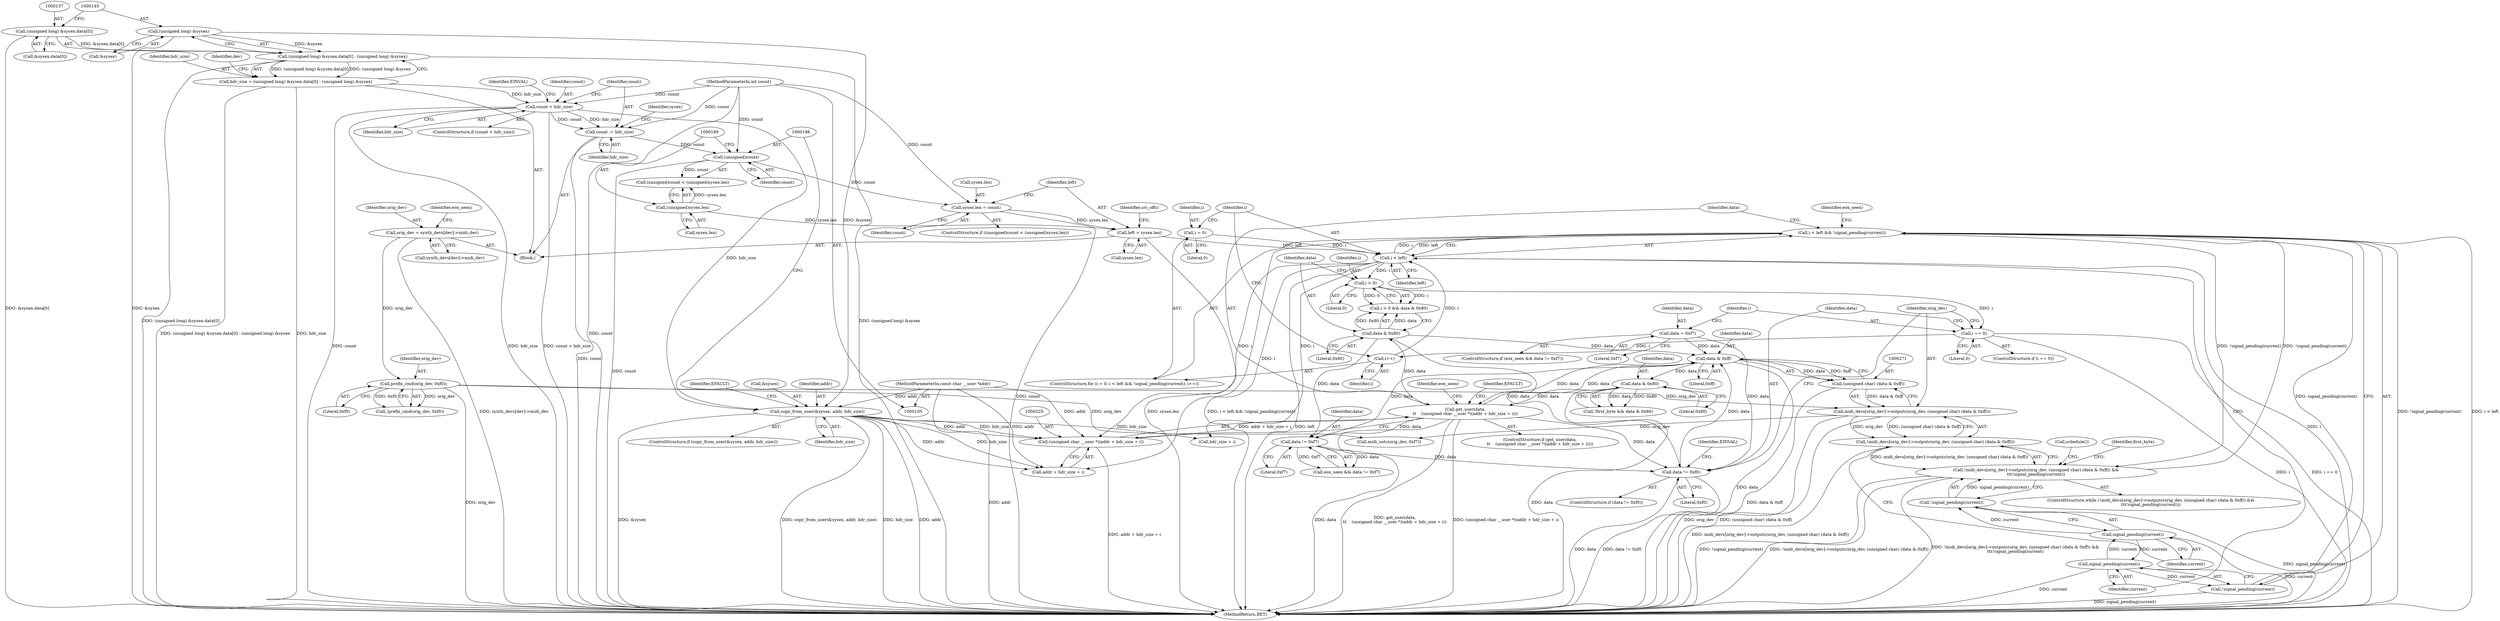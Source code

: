 digraph "0_linux_b769f49463711205d57286e64cf535ed4daf59e9@API" {
"1000210" [label="(Call,i < left && !signal_pending(current))"];
"1000211" [label="(Call,i < left)"];
"1000217" [label="(Call,i++)"];
"1000253" [label="(Call,i == 0)"];
"1000237" [label="(Call,i > 0)"];
"1000207" [label="(Call,i = 0)"];
"1000198" [label="(Call,left = sysex.len)"];
"1000193" [label="(Call,sysex.len = count)"];
"1000185" [label="(Call,(unsigned)count)"];
"1000171" [label="(Call,count -= hdr_size)"];
"1000165" [label="(Call,count < hdr_size)"];
"1000109" [label="(MethodParameterIn,int count)"];
"1000133" [label="(Call,hdr_size = (unsigned long) &sysex.data[0] - (unsigned long) &sysex)"];
"1000135" [label="(Call,(unsigned long) &sysex.data[0] - (unsigned long) &sysex)"];
"1000136" [label="(Call,(unsigned long) &sysex.data[0])"];
"1000144" [label="(Call,(unsigned long) &sysex)"];
"1000188" [label="(Call,(unsigned)sysex.len)"];
"1000214" [label="(Call,!signal_pending(current))"];
"1000215" [label="(Call,signal_pending(current))"];
"1000276" [label="(Call,signal_pending(current))"];
"1000266" [label="(Call,!midi_devs[orig_dev]->outputc(orig_dev, (unsigned char) (data & 0xff)) &&\n\t\t\t!signal_pending(current))"];
"1000267" [label="(Call,!midi_devs[orig_dev]->outputc(orig_dev, (unsigned char) (data & 0xff)))"];
"1000268" [label="(Call,midi_devs[orig_dev]->outputc(orig_dev, (unsigned char) (data & 0xff)))"];
"1000152" [label="(Call,prefix_cmd(orig_dev, 0xf0))"];
"1000113" [label="(Call,orig_dev = synth_devs[dev]->midi_dev)"];
"1000270" [label="(Call,(unsigned char) (data & 0xff))"];
"1000272" [label="(Call,data & 0xff)"];
"1000258" [label="(Call,data != 0xf0)"];
"1000222" [label="(Call,get_user(data,\n\t\t    (unsigned char __user *)(addr + hdr_size + i)))"];
"1000283" [label="(Call,data & 0x80)"];
"1000224" [label="(Call,(unsigned char __user *)(addr + hdr_size + i))"];
"1000175" [label="(Call,copy_from_user(&sysex, addr, hdr_size))"];
"1000108" [label="(MethodParameterIn,const char __user *addr)"];
"1000249" [label="(Call,data = 0xf7)"];
"1000240" [label="(Call,data & 0x80)"];
"1000246" [label="(Call,data != 0xf7)"];
"1000275" [label="(Call,!signal_pending(current))"];
"1000210" [label="(Call,i < left && !signal_pending(current))"];
"1000175" [label="(Call,copy_from_user(&sysex, addr, hdr_size))"];
"1000133" [label="(Call,hdr_size = (unsigned long) &sysex.data[0] - (unsigned long) &sysex)"];
"1000210" [label="(Call,i < left && !signal_pending(current))"];
"1000177" [label="(Identifier,sysex)"];
"1000233" [label="(Identifier,EFAULT)"];
"1000183" [label="(ControlStructure,if ((unsigned)count < (unsigned)sysex.len))"];
"1000254" [label="(Identifier,i)"];
"1000194" [label="(Call,sysex.len)"];
"1000246" [label="(Call,data != 0xf7)"];
"1000235" [label="(Identifier,eox_seen)"];
"1000253" [label="(Call,i == 0)"];
"1000134" [label="(Identifier,hdr_size)"];
"1000247" [label="(Identifier,data)"];
"1000190" [label="(Call,sysex.len)"];
"1000213" [label="(Identifier,left)"];
"1000276" [label="(Call,signal_pending(current))"];
"1000274" [label="(Literal,0xff)"];
"1000273" [label="(Identifier,data)"];
"1000212" [label="(Identifier,i)"];
"1000197" [label="(Identifier,count)"];
"1000269" [label="(Identifier,orig_dev)"];
"1000209" [label="(Literal,0)"];
"1000277" [label="(Identifier,current)"];
"1000242" [label="(Literal,0x80)"];
"1000187" [label="(Identifier,count)"];
"1000294" [label="(Call,midi_outc(orig_dev, 0xf7))"];
"1000214" [label="(Call,!signal_pending(current))"];
"1000151" [label="(Call,!prefix_cmd(orig_dev, 0xf0))"];
"1000275" [label="(Call,!signal_pending(current))"];
"1000208" [label="(Identifier,i)"];
"1000217" [label="(Call,i++)"];
"1000270" [label="(Call,(unsigned char) (data & 0xff))"];
"1000206" [label="(ControlStructure,for (i = 0; i < left && !signal_pending(current); i++))"];
"1000136" [label="(Call,(unsigned long) &sysex.data[0])"];
"1000267" [label="(Call,!midi_devs[orig_dev]->outputc(orig_dev, (unsigned char) (data & 0xff)))"];
"1000280" [label="(Call,!first_byte && data & 0x80)"];
"1000258" [label="(Call,data != 0xf0)"];
"1000111" [label="(Block,)"];
"1000135" [label="(Call,(unsigned long) &sysex.data[0] - (unsigned long) &sysex)"];
"1000165" [label="(Call,count < hdr_size)"];
"1000284" [label="(Identifier,data)"];
"1000167" [label="(Identifier,hdr_size)"];
"1000198" [label="(Call,left = sysex.len)"];
"1000239" [label="(Literal,0)"];
"1000265" [label="(ControlStructure,while (!midi_devs[orig_dev]->outputc(orig_dev, (unsigned char) (data & 0xff)) &&\n\t\t\t!signal_pending(current)))"];
"1000250" [label="(Identifier,data)"];
"1000126" [label="(Identifier,eox_seen)"];
"1000283" [label="(Call,data & 0x80)"];
"1000164" [label="(ControlStructure,if (count < hdr_size))"];
"1000172" [label="(Identifier,count)"];
"1000109" [label="(MethodParameterIn,int count)"];
"1000236" [label="(Call,i > 0 && data & 0x80)"];
"1000154" [label="(Literal,0xf0)"];
"1000251" [label="(Literal,0xf7)"];
"1000166" [label="(Identifier,count)"];
"1000244" [label="(Call,eox_seen && data != 0xf7)"];
"1000144" [label="(Call,(unsigned long) &sysex)"];
"1000282" [label="(Identifier,first_byte)"];
"1000285" [label="(Literal,0x80)"];
"1000260" [label="(Literal,0xf0)"];
"1000248" [label="(Literal,0xf7)"];
"1000204" [label="(Identifier,src_offs)"];
"1000185" [label="(Call,(unsigned)count)"];
"1000182" [label="(Identifier,EFAULT)"];
"1000223" [label="(Identifier,data)"];
"1000173" [label="(Identifier,hdr_size)"];
"1000238" [label="(Identifier,i)"];
"1000272" [label="(Call,data & 0xff)"];
"1000113" [label="(Call,orig_dev = synth_devs[dev]->midi_dev)"];
"1000199" [label="(Identifier,left)"];
"1000237" [label="(Call,i > 0)"];
"1000240" [label="(Call,data & 0x80)"];
"1000293" [label="(Identifier,eox_seen)"];
"1000224" [label="(Call,(unsigned char __user *)(addr + hdr_size + i))"];
"1000211" [label="(Call,i < left)"];
"1000226" [label="(Call,addr + hdr_size + i)"];
"1000249" [label="(Call,data = 0xf7)"];
"1000222" [label="(Call,get_user(data,\n\t\t    (unsigned char __user *)(addr + hdr_size + i)))"];
"1000266" [label="(Call,!midi_devs[orig_dev]->outputc(orig_dev, (unsigned char) (data & 0xff)) &&\n\t\t\t!signal_pending(current))"];
"1000184" [label="(Call,(unsigned)count < (unsigned)sysex.len)"];
"1000176" [label="(Call,&sysex)"];
"1000216" [label="(Identifier,current)"];
"1000153" [label="(Identifier,orig_dev)"];
"1000278" [label="(Call,schedule())"];
"1000241" [label="(Identifier,data)"];
"1000228" [label="(Call,hdr_size + i)"];
"1000221" [label="(ControlStructure,if (get_user(data,\n\t\t    (unsigned char __user *)(addr + hdr_size + i))))"];
"1000174" [label="(ControlStructure,if (copy_from_user(&sysex, addr, hdr_size)))"];
"1000215" [label="(Call,signal_pending(current))"];
"1000114" [label="(Identifier,orig_dev)"];
"1000171" [label="(Call,count -= hdr_size)"];
"1000193" [label="(Call,sysex.len = count)"];
"1000243" [label="(ControlStructure,if (eox_seen && data != 0xf7))"];
"1000257" [label="(ControlStructure,if (data != 0xf0))"];
"1000200" [label="(Call,sysex.len)"];
"1000207" [label="(Call,i = 0)"];
"1000179" [label="(Identifier,hdr_size)"];
"1000299" [label="(MethodReturn,RET)"];
"1000138" [label="(Call,&sysex.data[0])"];
"1000152" [label="(Call,prefix_cmd(orig_dev, 0xf0))"];
"1000170" [label="(Identifier,EINVAL)"];
"1000264" [label="(Identifier,EINVAL)"];
"1000178" [label="(Identifier,addr)"];
"1000149" [label="(Identifier,dev)"];
"1000108" [label="(MethodParameterIn,const char __user *addr)"];
"1000115" [label="(Call,synth_devs[dev]->midi_dev)"];
"1000259" [label="(Identifier,data)"];
"1000188" [label="(Call,(unsigned)sysex.len)"];
"1000146" [label="(Call,&sysex)"];
"1000268" [label="(Call,midi_devs[orig_dev]->outputc(orig_dev, (unsigned char) (data & 0xff)))"];
"1000218" [label="(Identifier,i)"];
"1000252" [label="(ControlStructure,if (i == 0))"];
"1000255" [label="(Literal,0)"];
"1000210" -> "1000206"  [label="AST: "];
"1000210" -> "1000211"  [label="CFG: "];
"1000210" -> "1000214"  [label="CFG: "];
"1000211" -> "1000210"  [label="AST: "];
"1000214" -> "1000210"  [label="AST: "];
"1000223" -> "1000210"  [label="CFG: "];
"1000293" -> "1000210"  [label="CFG: "];
"1000210" -> "1000299"  [label="DDG: i < left && !signal_pending(current)"];
"1000210" -> "1000299"  [label="DDG: !signal_pending(current)"];
"1000210" -> "1000299"  [label="DDG: i < left"];
"1000211" -> "1000210"  [label="DDG: i"];
"1000211" -> "1000210"  [label="DDG: left"];
"1000214" -> "1000210"  [label="DDG: signal_pending(current)"];
"1000266" -> "1000210"  [label="DDG: !signal_pending(current)"];
"1000210" -> "1000266"  [label="DDG: !signal_pending(current)"];
"1000211" -> "1000213"  [label="CFG: "];
"1000212" -> "1000211"  [label="AST: "];
"1000213" -> "1000211"  [label="AST: "];
"1000216" -> "1000211"  [label="CFG: "];
"1000211" -> "1000299"  [label="DDG: i"];
"1000211" -> "1000299"  [label="DDG: left"];
"1000217" -> "1000211"  [label="DDG: i"];
"1000207" -> "1000211"  [label="DDG: i"];
"1000198" -> "1000211"  [label="DDG: left"];
"1000211" -> "1000224"  [label="DDG: i"];
"1000211" -> "1000226"  [label="DDG: i"];
"1000211" -> "1000228"  [label="DDG: i"];
"1000211" -> "1000237"  [label="DDG: i"];
"1000217" -> "1000206"  [label="AST: "];
"1000217" -> "1000218"  [label="CFG: "];
"1000218" -> "1000217"  [label="AST: "];
"1000212" -> "1000217"  [label="CFG: "];
"1000253" -> "1000217"  [label="DDG: i"];
"1000253" -> "1000252"  [label="AST: "];
"1000253" -> "1000255"  [label="CFG: "];
"1000254" -> "1000253"  [label="AST: "];
"1000255" -> "1000253"  [label="AST: "];
"1000259" -> "1000253"  [label="CFG: "];
"1000269" -> "1000253"  [label="CFG: "];
"1000253" -> "1000299"  [label="DDG: i == 0"];
"1000253" -> "1000299"  [label="DDG: i"];
"1000237" -> "1000253"  [label="DDG: i"];
"1000237" -> "1000236"  [label="AST: "];
"1000237" -> "1000239"  [label="CFG: "];
"1000238" -> "1000237"  [label="AST: "];
"1000239" -> "1000237"  [label="AST: "];
"1000241" -> "1000237"  [label="CFG: "];
"1000236" -> "1000237"  [label="CFG: "];
"1000237" -> "1000236"  [label="DDG: i"];
"1000237" -> "1000236"  [label="DDG: 0"];
"1000207" -> "1000206"  [label="AST: "];
"1000207" -> "1000209"  [label="CFG: "];
"1000208" -> "1000207"  [label="AST: "];
"1000209" -> "1000207"  [label="AST: "];
"1000212" -> "1000207"  [label="CFG: "];
"1000198" -> "1000111"  [label="AST: "];
"1000198" -> "1000200"  [label="CFG: "];
"1000199" -> "1000198"  [label="AST: "];
"1000200" -> "1000198"  [label="AST: "];
"1000204" -> "1000198"  [label="CFG: "];
"1000198" -> "1000299"  [label="DDG: sysex.len"];
"1000193" -> "1000198"  [label="DDG: sysex.len"];
"1000188" -> "1000198"  [label="DDG: sysex.len"];
"1000193" -> "1000183"  [label="AST: "];
"1000193" -> "1000197"  [label="CFG: "];
"1000194" -> "1000193"  [label="AST: "];
"1000197" -> "1000193"  [label="AST: "];
"1000199" -> "1000193"  [label="CFG: "];
"1000193" -> "1000299"  [label="DDG: count"];
"1000185" -> "1000193"  [label="DDG: count"];
"1000109" -> "1000193"  [label="DDG: count"];
"1000185" -> "1000184"  [label="AST: "];
"1000185" -> "1000187"  [label="CFG: "];
"1000186" -> "1000185"  [label="AST: "];
"1000187" -> "1000185"  [label="AST: "];
"1000189" -> "1000185"  [label="CFG: "];
"1000185" -> "1000299"  [label="DDG: count"];
"1000185" -> "1000184"  [label="DDG: count"];
"1000171" -> "1000185"  [label="DDG: count"];
"1000109" -> "1000185"  [label="DDG: count"];
"1000171" -> "1000111"  [label="AST: "];
"1000171" -> "1000173"  [label="CFG: "];
"1000172" -> "1000171"  [label="AST: "];
"1000173" -> "1000171"  [label="AST: "];
"1000177" -> "1000171"  [label="CFG: "];
"1000171" -> "1000299"  [label="DDG: count"];
"1000165" -> "1000171"  [label="DDG: hdr_size"];
"1000165" -> "1000171"  [label="DDG: count"];
"1000109" -> "1000171"  [label="DDG: count"];
"1000165" -> "1000164"  [label="AST: "];
"1000165" -> "1000167"  [label="CFG: "];
"1000166" -> "1000165"  [label="AST: "];
"1000167" -> "1000165"  [label="AST: "];
"1000170" -> "1000165"  [label="CFG: "];
"1000172" -> "1000165"  [label="CFG: "];
"1000165" -> "1000299"  [label="DDG: count"];
"1000165" -> "1000299"  [label="DDG: hdr_size"];
"1000165" -> "1000299"  [label="DDG: count < hdr_size"];
"1000109" -> "1000165"  [label="DDG: count"];
"1000133" -> "1000165"  [label="DDG: hdr_size"];
"1000165" -> "1000175"  [label="DDG: hdr_size"];
"1000109" -> "1000105"  [label="AST: "];
"1000109" -> "1000299"  [label="DDG: count"];
"1000133" -> "1000111"  [label="AST: "];
"1000133" -> "1000135"  [label="CFG: "];
"1000134" -> "1000133"  [label="AST: "];
"1000135" -> "1000133"  [label="AST: "];
"1000149" -> "1000133"  [label="CFG: "];
"1000133" -> "1000299"  [label="DDG: hdr_size"];
"1000133" -> "1000299"  [label="DDG: (unsigned long) &sysex.data[0] - (unsigned long) &sysex"];
"1000135" -> "1000133"  [label="DDG: (unsigned long) &sysex.data[0]"];
"1000135" -> "1000133"  [label="DDG: (unsigned long) &sysex"];
"1000135" -> "1000144"  [label="CFG: "];
"1000136" -> "1000135"  [label="AST: "];
"1000144" -> "1000135"  [label="AST: "];
"1000135" -> "1000299"  [label="DDG: (unsigned long) &sysex"];
"1000135" -> "1000299"  [label="DDG: (unsigned long) &sysex.data[0]"];
"1000136" -> "1000135"  [label="DDG: &sysex.data[0]"];
"1000144" -> "1000135"  [label="DDG: &sysex"];
"1000136" -> "1000138"  [label="CFG: "];
"1000137" -> "1000136"  [label="AST: "];
"1000138" -> "1000136"  [label="AST: "];
"1000145" -> "1000136"  [label="CFG: "];
"1000136" -> "1000299"  [label="DDG: &sysex.data[0]"];
"1000144" -> "1000146"  [label="CFG: "];
"1000145" -> "1000144"  [label="AST: "];
"1000146" -> "1000144"  [label="AST: "];
"1000144" -> "1000299"  [label="DDG: &sysex"];
"1000144" -> "1000175"  [label="DDG: &sysex"];
"1000188" -> "1000184"  [label="AST: "];
"1000188" -> "1000190"  [label="CFG: "];
"1000189" -> "1000188"  [label="AST: "];
"1000190" -> "1000188"  [label="AST: "];
"1000184" -> "1000188"  [label="CFG: "];
"1000188" -> "1000184"  [label="DDG: sysex.len"];
"1000214" -> "1000215"  [label="CFG: "];
"1000215" -> "1000214"  [label="AST: "];
"1000214" -> "1000299"  [label="DDG: signal_pending(current)"];
"1000215" -> "1000214"  [label="DDG: current"];
"1000215" -> "1000216"  [label="CFG: "];
"1000216" -> "1000215"  [label="AST: "];
"1000215" -> "1000299"  [label="DDG: current"];
"1000276" -> "1000215"  [label="DDG: current"];
"1000215" -> "1000276"  [label="DDG: current"];
"1000276" -> "1000275"  [label="AST: "];
"1000276" -> "1000277"  [label="CFG: "];
"1000277" -> "1000276"  [label="AST: "];
"1000275" -> "1000276"  [label="CFG: "];
"1000276" -> "1000299"  [label="DDG: current"];
"1000276" -> "1000275"  [label="DDG: current"];
"1000266" -> "1000265"  [label="AST: "];
"1000266" -> "1000267"  [label="CFG: "];
"1000266" -> "1000275"  [label="CFG: "];
"1000267" -> "1000266"  [label="AST: "];
"1000275" -> "1000266"  [label="AST: "];
"1000278" -> "1000266"  [label="CFG: "];
"1000282" -> "1000266"  [label="CFG: "];
"1000266" -> "1000299"  [label="DDG: !signal_pending(current)"];
"1000266" -> "1000299"  [label="DDG: !midi_devs[orig_dev]->outputc(orig_dev, (unsigned char) (data & 0xff))"];
"1000266" -> "1000299"  [label="DDG: !midi_devs[orig_dev]->outputc(orig_dev, (unsigned char) (data & 0xff)) &&\n\t\t\t!signal_pending(current)"];
"1000267" -> "1000266"  [label="DDG: midi_devs[orig_dev]->outputc(orig_dev, (unsigned char) (data & 0xff))"];
"1000275" -> "1000266"  [label="DDG: signal_pending(current)"];
"1000267" -> "1000268"  [label="CFG: "];
"1000268" -> "1000267"  [label="AST: "];
"1000277" -> "1000267"  [label="CFG: "];
"1000267" -> "1000299"  [label="DDG: midi_devs[orig_dev]->outputc(orig_dev, (unsigned char) (data & 0xff))"];
"1000268" -> "1000267"  [label="DDG: orig_dev"];
"1000268" -> "1000267"  [label="DDG: (unsigned char) (data & 0xff)"];
"1000268" -> "1000270"  [label="CFG: "];
"1000269" -> "1000268"  [label="AST: "];
"1000270" -> "1000268"  [label="AST: "];
"1000268" -> "1000299"  [label="DDG: orig_dev"];
"1000268" -> "1000299"  [label="DDG: (unsigned char) (data & 0xff)"];
"1000152" -> "1000268"  [label="DDG: orig_dev"];
"1000270" -> "1000268"  [label="DDG: data & 0xff"];
"1000268" -> "1000294"  [label="DDG: orig_dev"];
"1000152" -> "1000151"  [label="AST: "];
"1000152" -> "1000154"  [label="CFG: "];
"1000153" -> "1000152"  [label="AST: "];
"1000154" -> "1000152"  [label="AST: "];
"1000151" -> "1000152"  [label="CFG: "];
"1000152" -> "1000299"  [label="DDG: orig_dev"];
"1000152" -> "1000151"  [label="DDG: orig_dev"];
"1000152" -> "1000151"  [label="DDG: 0xf0"];
"1000113" -> "1000152"  [label="DDG: orig_dev"];
"1000152" -> "1000294"  [label="DDG: orig_dev"];
"1000113" -> "1000111"  [label="AST: "];
"1000113" -> "1000115"  [label="CFG: "];
"1000114" -> "1000113"  [label="AST: "];
"1000115" -> "1000113"  [label="AST: "];
"1000126" -> "1000113"  [label="CFG: "];
"1000113" -> "1000299"  [label="DDG: synth_devs[dev]->midi_dev"];
"1000270" -> "1000272"  [label="CFG: "];
"1000271" -> "1000270"  [label="AST: "];
"1000272" -> "1000270"  [label="AST: "];
"1000270" -> "1000299"  [label="DDG: data & 0xff"];
"1000272" -> "1000270"  [label="DDG: data"];
"1000272" -> "1000270"  [label="DDG: 0xff"];
"1000272" -> "1000274"  [label="CFG: "];
"1000273" -> "1000272"  [label="AST: "];
"1000274" -> "1000272"  [label="AST: "];
"1000272" -> "1000299"  [label="DDG: data"];
"1000272" -> "1000222"  [label="DDG: data"];
"1000258" -> "1000272"  [label="DDG: data"];
"1000222" -> "1000272"  [label="DDG: data"];
"1000249" -> "1000272"  [label="DDG: data"];
"1000240" -> "1000272"  [label="DDG: data"];
"1000246" -> "1000272"  [label="DDG: data"];
"1000272" -> "1000283"  [label="DDG: data"];
"1000258" -> "1000257"  [label="AST: "];
"1000258" -> "1000260"  [label="CFG: "];
"1000259" -> "1000258"  [label="AST: "];
"1000260" -> "1000258"  [label="AST: "];
"1000264" -> "1000258"  [label="CFG: "];
"1000269" -> "1000258"  [label="CFG: "];
"1000258" -> "1000299"  [label="DDG: data"];
"1000258" -> "1000299"  [label="DDG: data != 0xf0"];
"1000222" -> "1000258"  [label="DDG: data"];
"1000249" -> "1000258"  [label="DDG: data"];
"1000240" -> "1000258"  [label="DDG: data"];
"1000246" -> "1000258"  [label="DDG: data"];
"1000222" -> "1000221"  [label="AST: "];
"1000222" -> "1000224"  [label="CFG: "];
"1000223" -> "1000222"  [label="AST: "];
"1000224" -> "1000222"  [label="AST: "];
"1000233" -> "1000222"  [label="CFG: "];
"1000235" -> "1000222"  [label="CFG: "];
"1000222" -> "1000299"  [label="DDG: data"];
"1000222" -> "1000299"  [label="DDG: get_user(data,\n\t\t    (unsigned char __user *)(addr + hdr_size + i))"];
"1000222" -> "1000299"  [label="DDG: (unsigned char __user *)(addr + hdr_size + i)"];
"1000283" -> "1000222"  [label="DDG: data"];
"1000224" -> "1000222"  [label="DDG: addr + hdr_size + i"];
"1000222" -> "1000240"  [label="DDG: data"];
"1000222" -> "1000246"  [label="DDG: data"];
"1000283" -> "1000280"  [label="AST: "];
"1000283" -> "1000285"  [label="CFG: "];
"1000284" -> "1000283"  [label="AST: "];
"1000285" -> "1000283"  [label="AST: "];
"1000280" -> "1000283"  [label="CFG: "];
"1000283" -> "1000299"  [label="DDG: data"];
"1000283" -> "1000280"  [label="DDG: data"];
"1000283" -> "1000280"  [label="DDG: 0x80"];
"1000224" -> "1000226"  [label="CFG: "];
"1000225" -> "1000224"  [label="AST: "];
"1000226" -> "1000224"  [label="AST: "];
"1000224" -> "1000299"  [label="DDG: addr + hdr_size + i"];
"1000175" -> "1000224"  [label="DDG: addr"];
"1000175" -> "1000224"  [label="DDG: hdr_size"];
"1000108" -> "1000224"  [label="DDG: addr"];
"1000175" -> "1000174"  [label="AST: "];
"1000175" -> "1000179"  [label="CFG: "];
"1000176" -> "1000175"  [label="AST: "];
"1000178" -> "1000175"  [label="AST: "];
"1000179" -> "1000175"  [label="AST: "];
"1000182" -> "1000175"  [label="CFG: "];
"1000186" -> "1000175"  [label="CFG: "];
"1000175" -> "1000299"  [label="DDG: hdr_size"];
"1000175" -> "1000299"  [label="DDG: addr"];
"1000175" -> "1000299"  [label="DDG: &sysex"];
"1000175" -> "1000299"  [label="DDG: copy_from_user(&sysex, addr, hdr_size)"];
"1000108" -> "1000175"  [label="DDG: addr"];
"1000175" -> "1000226"  [label="DDG: addr"];
"1000175" -> "1000226"  [label="DDG: hdr_size"];
"1000175" -> "1000228"  [label="DDG: hdr_size"];
"1000108" -> "1000105"  [label="AST: "];
"1000108" -> "1000299"  [label="DDG: addr"];
"1000108" -> "1000226"  [label="DDG: addr"];
"1000249" -> "1000243"  [label="AST: "];
"1000249" -> "1000251"  [label="CFG: "];
"1000250" -> "1000249"  [label="AST: "];
"1000251" -> "1000249"  [label="AST: "];
"1000254" -> "1000249"  [label="CFG: "];
"1000240" -> "1000236"  [label="AST: "];
"1000240" -> "1000242"  [label="CFG: "];
"1000241" -> "1000240"  [label="AST: "];
"1000242" -> "1000240"  [label="AST: "];
"1000236" -> "1000240"  [label="CFG: "];
"1000240" -> "1000236"  [label="DDG: data"];
"1000240" -> "1000236"  [label="DDG: 0x80"];
"1000240" -> "1000246"  [label="DDG: data"];
"1000246" -> "1000244"  [label="AST: "];
"1000246" -> "1000248"  [label="CFG: "];
"1000247" -> "1000246"  [label="AST: "];
"1000248" -> "1000246"  [label="AST: "];
"1000244" -> "1000246"  [label="CFG: "];
"1000246" -> "1000244"  [label="DDG: data"];
"1000246" -> "1000244"  [label="DDG: 0xf7"];
"1000275" -> "1000299"  [label="DDG: signal_pending(current)"];
}
